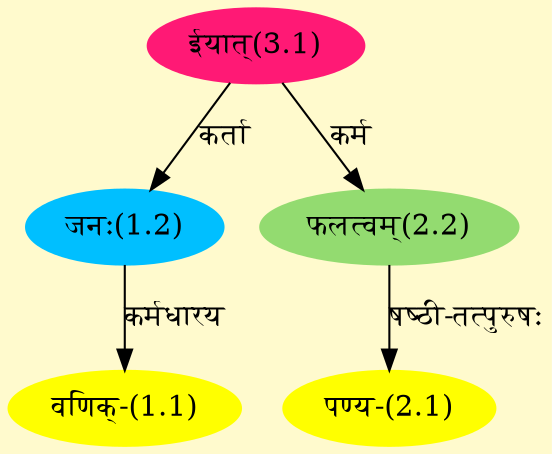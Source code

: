 digraph G{
rankdir=BT;
 compound=true;
 bgcolor="lemonchiffon1";
Node1_1 [style=filled, color="#FFFF00" label = "वणिक्-(1.1)"]
Node1_2 [style=filled, color="#00BFFF" label = "जनः(1.2)"]
Node3_1 [style=filled, color="#FF1975" label = "ईयात्(3.1)"]
Node2_1 [style=filled, color="#FFFF00" label = "पण्य-(2.1)"]
Node2_2 [style=filled, color="#93DB70" label = "फलत्वम्(2.2)"]
/* Start of Relations section */

Node1_1 -> Node1_2 [  label="कर्मधारय"  dir="back" ]
Node1_2 -> Node3_1 [  label="कर्ता"  dir="back" ]
Node2_1 -> Node2_2 [  label="षष्ठी-तत्पुरुषः"  dir="back" ]
Node2_2 -> Node3_1 [  label="कर्म"  dir="back" ]
}
